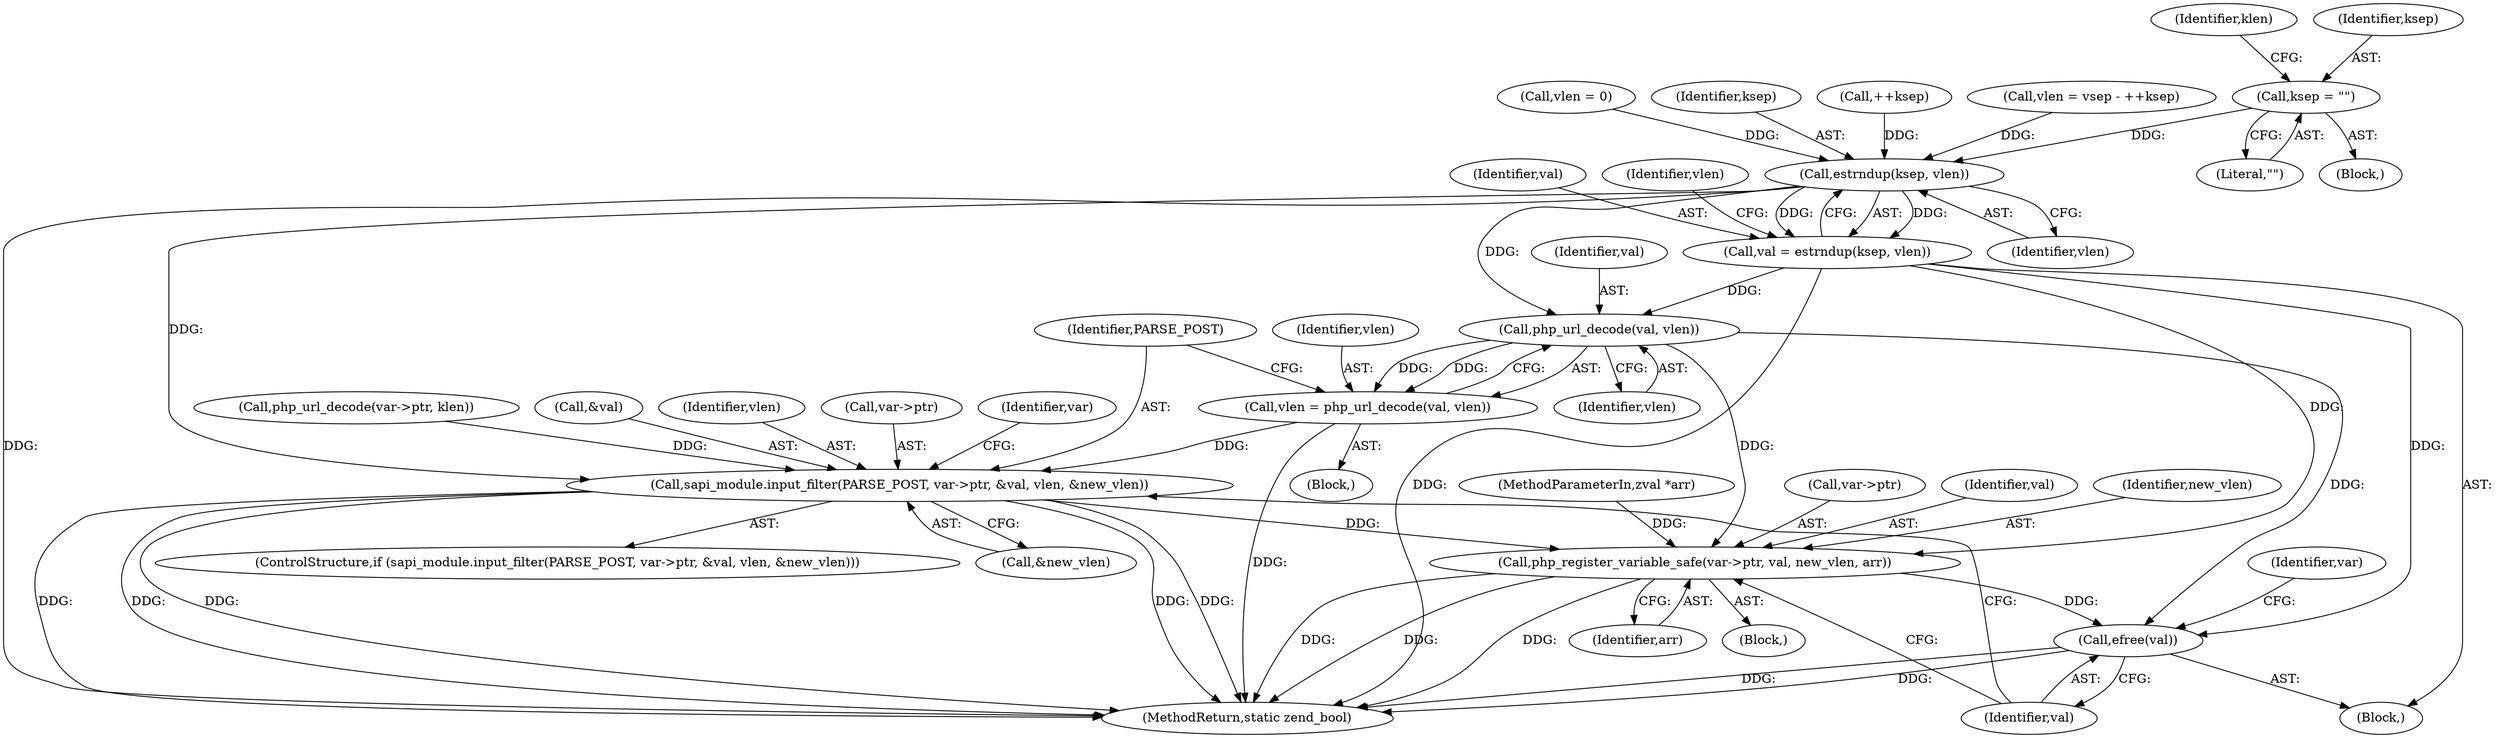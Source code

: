digraph "0_php-src_a15bffd105ac28fd0dd9b596632dbf035238fda3@pointer" {
"1000206" [label="(Call,ksep = \"\")"];
"1000226" [label="(Call,estrndup(ksep, vlen))"];
"1000224" [label="(Call,val = estrndup(ksep, vlen))"];
"1000234" [label="(Call,php_url_decode(val, vlen))"];
"1000232" [label="(Call,vlen = php_url_decode(val, vlen))"];
"1000238" [label="(Call,sapi_module.input_filter(PARSE_POST, var->ptr, &val, vlen, &new_vlen))"];
"1000249" [label="(Call,php_register_variable_safe(var->ptr, val, new_vlen, arr))"];
"1000256" [label="(Call,efree(val))"];
"1000234" [label="(Call,php_url_decode(val, vlen))"];
"1000238" [label="(Call,sapi_module.input_filter(PARSE_POST, var->ptr, &val, vlen, &new_vlen))"];
"1000227" [label="(Identifier,ksep)"];
"1000250" [label="(Call,var->ptr)"];
"1000253" [label="(Identifier,val)"];
"1000202" [label="(Call,++ksep)"];
"1000219" [label="(Call,php_url_decode(var->ptr, klen))"];
"1000198" [label="(Call,vlen = vsep - ++ksep)"];
"1000208" [label="(Literal,\"\")"];
"1000224" [label="(Call,val = estrndup(ksep, vlen))"];
"1000233" [label="(Identifier,vlen)"];
"1000254" [label="(Identifier,new_vlen)"];
"1000276" [label="(MethodReturn,static zend_bool)"];
"1000232" [label="(Call,vlen = php_url_decode(val, vlen))"];
"1000231" [label="(Block,)"];
"1000243" [label="(Call,&val)"];
"1000210" [label="(Identifier,klen)"];
"1000216" [label="(Call,vlen = 0)"];
"1000228" [label="(Identifier,vlen)"];
"1000257" [label="(Identifier,val)"];
"1000255" [label="(Identifier,arr)"];
"1000245" [label="(Identifier,vlen)"];
"1000249" [label="(Call,php_register_variable_safe(var->ptr, val, new_vlen, arr))"];
"1000260" [label="(Identifier,var)"];
"1000106" [label="(Block,)"];
"1000256" [label="(Call,efree(val))"];
"1000226" [label="(Call,estrndup(ksep, vlen))"];
"1000237" [label="(ControlStructure,if (sapi_module.input_filter(PARSE_POST, var->ptr, &val, vlen, &new_vlen)))"];
"1000225" [label="(Identifier,val)"];
"1000246" [label="(Call,&new_vlen)"];
"1000206" [label="(Call,ksep = \"\")"];
"1000230" [label="(Identifier,vlen)"];
"1000240" [label="(Call,var->ptr)"];
"1000236" [label="(Identifier,vlen)"];
"1000103" [label="(MethodParameterIn,zval *arr)"];
"1000205" [label="(Block,)"];
"1000239" [label="(Identifier,PARSE_POST)"];
"1000235" [label="(Identifier,val)"];
"1000251" [label="(Identifier,var)"];
"1000207" [label="(Identifier,ksep)"];
"1000248" [label="(Block,)"];
"1000206" -> "1000205"  [label="AST: "];
"1000206" -> "1000208"  [label="CFG: "];
"1000207" -> "1000206"  [label="AST: "];
"1000208" -> "1000206"  [label="AST: "];
"1000210" -> "1000206"  [label="CFG: "];
"1000206" -> "1000226"  [label="DDG: "];
"1000226" -> "1000224"  [label="AST: "];
"1000226" -> "1000228"  [label="CFG: "];
"1000227" -> "1000226"  [label="AST: "];
"1000228" -> "1000226"  [label="AST: "];
"1000224" -> "1000226"  [label="CFG: "];
"1000226" -> "1000276"  [label="DDG: "];
"1000226" -> "1000224"  [label="DDG: "];
"1000226" -> "1000224"  [label="DDG: "];
"1000202" -> "1000226"  [label="DDG: "];
"1000216" -> "1000226"  [label="DDG: "];
"1000198" -> "1000226"  [label="DDG: "];
"1000226" -> "1000234"  [label="DDG: "];
"1000226" -> "1000238"  [label="DDG: "];
"1000224" -> "1000106"  [label="AST: "];
"1000225" -> "1000224"  [label="AST: "];
"1000230" -> "1000224"  [label="CFG: "];
"1000224" -> "1000276"  [label="DDG: "];
"1000224" -> "1000234"  [label="DDG: "];
"1000224" -> "1000249"  [label="DDG: "];
"1000224" -> "1000256"  [label="DDG: "];
"1000234" -> "1000232"  [label="AST: "];
"1000234" -> "1000236"  [label="CFG: "];
"1000235" -> "1000234"  [label="AST: "];
"1000236" -> "1000234"  [label="AST: "];
"1000232" -> "1000234"  [label="CFG: "];
"1000234" -> "1000232"  [label="DDG: "];
"1000234" -> "1000232"  [label="DDG: "];
"1000234" -> "1000249"  [label="DDG: "];
"1000234" -> "1000256"  [label="DDG: "];
"1000232" -> "1000231"  [label="AST: "];
"1000233" -> "1000232"  [label="AST: "];
"1000239" -> "1000232"  [label="CFG: "];
"1000232" -> "1000276"  [label="DDG: "];
"1000232" -> "1000238"  [label="DDG: "];
"1000238" -> "1000237"  [label="AST: "];
"1000238" -> "1000246"  [label="CFG: "];
"1000239" -> "1000238"  [label="AST: "];
"1000240" -> "1000238"  [label="AST: "];
"1000243" -> "1000238"  [label="AST: "];
"1000245" -> "1000238"  [label="AST: "];
"1000246" -> "1000238"  [label="AST: "];
"1000251" -> "1000238"  [label="CFG: "];
"1000257" -> "1000238"  [label="CFG: "];
"1000238" -> "1000276"  [label="DDG: "];
"1000238" -> "1000276"  [label="DDG: "];
"1000238" -> "1000276"  [label="DDG: "];
"1000238" -> "1000276"  [label="DDG: "];
"1000238" -> "1000276"  [label="DDG: "];
"1000219" -> "1000238"  [label="DDG: "];
"1000238" -> "1000249"  [label="DDG: "];
"1000249" -> "1000248"  [label="AST: "];
"1000249" -> "1000255"  [label="CFG: "];
"1000250" -> "1000249"  [label="AST: "];
"1000253" -> "1000249"  [label="AST: "];
"1000254" -> "1000249"  [label="AST: "];
"1000255" -> "1000249"  [label="AST: "];
"1000257" -> "1000249"  [label="CFG: "];
"1000249" -> "1000276"  [label="DDG: "];
"1000249" -> "1000276"  [label="DDG: "];
"1000249" -> "1000276"  [label="DDG: "];
"1000103" -> "1000249"  [label="DDG: "];
"1000249" -> "1000256"  [label="DDG: "];
"1000256" -> "1000106"  [label="AST: "];
"1000256" -> "1000257"  [label="CFG: "];
"1000257" -> "1000256"  [label="AST: "];
"1000260" -> "1000256"  [label="CFG: "];
"1000256" -> "1000276"  [label="DDG: "];
"1000256" -> "1000276"  [label="DDG: "];
}
